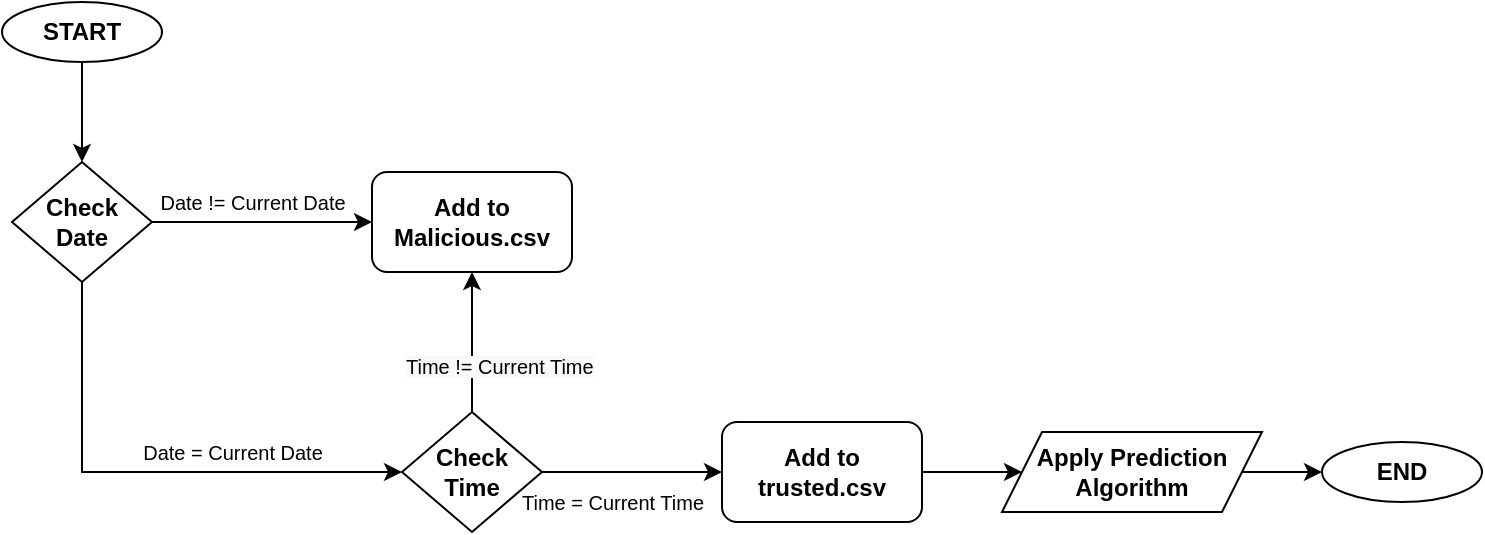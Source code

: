 <mxfile version="17.4.5" type="github">
  <diagram id="B1PNdLK4BTVnZl-o-Ztz" name="Page-1">
    <mxGraphModel dx="1038" dy="579" grid="1" gridSize="10" guides="1" tooltips="1" connect="1" arrows="1" fold="1" page="1" pageScale="1" pageWidth="827" pageHeight="1169" math="0" shadow="0">
      <root>
        <mxCell id="0" />
        <mxCell id="1" parent="0" />
        <mxCell id="i8HvMdjOH0TrA3ug-nIJ-8" style="edgeStyle=orthogonalEdgeStyle;rounded=0;orthogonalLoop=1;jettySize=auto;html=1;exitX=0.5;exitY=1;exitDx=0;exitDy=0;" edge="1" parent="1" source="i8HvMdjOH0TrA3ug-nIJ-1" target="i8HvMdjOH0TrA3ug-nIJ-4">
          <mxGeometry relative="1" as="geometry" />
        </mxCell>
        <mxCell id="i8HvMdjOH0TrA3ug-nIJ-1" value="&lt;b&gt;START&lt;/b&gt;" style="ellipse;whiteSpace=wrap;html=1;" vertex="1" parent="1">
          <mxGeometry x="70" y="70" width="80" height="30" as="geometry" />
        </mxCell>
        <mxCell id="i8HvMdjOH0TrA3ug-nIJ-2" value="&lt;b&gt;END&lt;/b&gt;" style="ellipse;whiteSpace=wrap;html=1;" vertex="1" parent="1">
          <mxGeometry x="730" y="290" width="80" height="30" as="geometry" />
        </mxCell>
        <mxCell id="i8HvMdjOH0TrA3ug-nIJ-9" style="edgeStyle=orthogonalEdgeStyle;rounded=0;orthogonalLoop=1;jettySize=auto;html=1;exitX=1;exitY=0.5;exitDx=0;exitDy=0;" edge="1" parent="1" source="i8HvMdjOH0TrA3ug-nIJ-4" target="i8HvMdjOH0TrA3ug-nIJ-5">
          <mxGeometry relative="1" as="geometry" />
        </mxCell>
        <mxCell id="i8HvMdjOH0TrA3ug-nIJ-10" style="edgeStyle=orthogonalEdgeStyle;rounded=0;orthogonalLoop=1;jettySize=auto;html=1;exitX=0.5;exitY=1;exitDx=0;exitDy=0;entryX=0;entryY=0.5;entryDx=0;entryDy=0;" edge="1" parent="1" source="i8HvMdjOH0TrA3ug-nIJ-4" target="i8HvMdjOH0TrA3ug-nIJ-7">
          <mxGeometry relative="1" as="geometry" />
        </mxCell>
        <mxCell id="i8HvMdjOH0TrA3ug-nIJ-4" value="&lt;b&gt;Check &lt;br&gt;Date&lt;/b&gt;" style="rhombus;whiteSpace=wrap;html=1;" vertex="1" parent="1">
          <mxGeometry x="75" y="150" width="70" height="60" as="geometry" />
        </mxCell>
        <mxCell id="i8HvMdjOH0TrA3ug-nIJ-5" value="&lt;b&gt;Add to Malicious.csv&lt;/b&gt;" style="rounded=1;whiteSpace=wrap;html=1;" vertex="1" parent="1">
          <mxGeometry x="255" y="155" width="100" height="50" as="geometry" />
        </mxCell>
        <mxCell id="i8HvMdjOH0TrA3ug-nIJ-20" style="edgeStyle=orthogonalEdgeStyle;rounded=0;orthogonalLoop=1;jettySize=auto;html=1;exitX=1;exitY=0.5;exitDx=0;exitDy=0;entryX=0;entryY=0.5;entryDx=0;entryDy=0;fontSize=12;" edge="1" parent="1" source="i8HvMdjOH0TrA3ug-nIJ-6" target="i8HvMdjOH0TrA3ug-nIJ-19">
          <mxGeometry relative="1" as="geometry" />
        </mxCell>
        <mxCell id="i8HvMdjOH0TrA3ug-nIJ-6" value="&lt;b&gt;Add to trusted.csv&lt;/b&gt;" style="rounded=1;whiteSpace=wrap;html=1;" vertex="1" parent="1">
          <mxGeometry x="430" y="280" width="100" height="50" as="geometry" />
        </mxCell>
        <mxCell id="i8HvMdjOH0TrA3ug-nIJ-13" style="edgeStyle=orthogonalEdgeStyle;rounded=0;orthogonalLoop=1;jettySize=auto;html=1;exitX=0.5;exitY=0;exitDx=0;exitDy=0;entryX=0.5;entryY=1;entryDx=0;entryDy=0;fontSize=10;" edge="1" parent="1" source="i8HvMdjOH0TrA3ug-nIJ-7" target="i8HvMdjOH0TrA3ug-nIJ-5">
          <mxGeometry relative="1" as="geometry" />
        </mxCell>
        <mxCell id="i8HvMdjOH0TrA3ug-nIJ-14" style="edgeStyle=orthogonalEdgeStyle;rounded=0;orthogonalLoop=1;jettySize=auto;html=1;exitX=1;exitY=0.5;exitDx=0;exitDy=0;entryX=0;entryY=0.5;entryDx=0;entryDy=0;fontSize=10;" edge="1" parent="1" source="i8HvMdjOH0TrA3ug-nIJ-7" target="i8HvMdjOH0TrA3ug-nIJ-6">
          <mxGeometry relative="1" as="geometry" />
        </mxCell>
        <mxCell id="i8HvMdjOH0TrA3ug-nIJ-7" value="&lt;b&gt;Check &lt;br&gt;Time&lt;/b&gt;" style="rhombus;whiteSpace=wrap;html=1;" vertex="1" parent="1">
          <mxGeometry x="270" y="275" width="70" height="60" as="geometry" />
        </mxCell>
        <mxCell id="i8HvMdjOH0TrA3ug-nIJ-11" value="&lt;font style=&quot;font-size: 10px&quot;&gt;Date != Current Date&lt;/font&gt;" style="text;html=1;align=center;verticalAlign=middle;resizable=0;points=[];autosize=1;strokeColor=none;fillColor=none;" vertex="1" parent="1">
          <mxGeometry x="140" y="160" width="110" height="20" as="geometry" />
        </mxCell>
        <mxCell id="i8HvMdjOH0TrA3ug-nIJ-12" value="Date = Current Date" style="text;html=1;align=center;verticalAlign=middle;resizable=0;points=[];autosize=1;strokeColor=none;fillColor=none;fontSize=10;" vertex="1" parent="1">
          <mxGeometry x="130" y="285" width="110" height="20" as="geometry" />
        </mxCell>
        <mxCell id="i8HvMdjOH0TrA3ug-nIJ-15" value="Time = Current Time" style="text;html=1;align=center;verticalAlign=middle;resizable=0;points=[];autosize=1;strokeColor=none;fillColor=none;fontSize=10;" vertex="1" parent="1">
          <mxGeometry x="320" y="310" width="110" height="20" as="geometry" />
        </mxCell>
        <mxCell id="i8HvMdjOH0TrA3ug-nIJ-16" value="&lt;span style=&quot;color: rgb(0 , 0 , 0) ; font-family: &amp;#34;helvetica&amp;#34; ; font-size: 10px ; font-style: normal ; font-weight: 400 ; letter-spacing: normal ; text-align: center ; text-indent: 0px ; text-transform: none ; word-spacing: 0px ; background-color: rgb(248 , 249 , 250) ; display: inline ; float: none&quot;&gt;Time != Current Time&lt;/span&gt;" style="text;whiteSpace=wrap;html=1;fontSize=10;" vertex="1" parent="1">
          <mxGeometry x="270" y="240" width="100" height="20" as="geometry" />
        </mxCell>
        <mxCell id="i8HvMdjOH0TrA3ug-nIJ-21" style="edgeStyle=orthogonalEdgeStyle;rounded=0;orthogonalLoop=1;jettySize=auto;html=1;exitX=1;exitY=0.5;exitDx=0;exitDy=0;entryX=0;entryY=0.5;entryDx=0;entryDy=0;fontSize=12;" edge="1" parent="1" source="i8HvMdjOH0TrA3ug-nIJ-19" target="i8HvMdjOH0TrA3ug-nIJ-2">
          <mxGeometry relative="1" as="geometry" />
        </mxCell>
        <mxCell id="i8HvMdjOH0TrA3ug-nIJ-19" value="&lt;b&gt;&lt;font style=&quot;font-size: 12px&quot;&gt;Apply Prediction Algorithm&lt;/font&gt;&lt;/b&gt;" style="shape=parallelogram;perimeter=parallelogramPerimeter;whiteSpace=wrap;html=1;fixedSize=1;fontSize=10;" vertex="1" parent="1">
          <mxGeometry x="570" y="285" width="130" height="40" as="geometry" />
        </mxCell>
      </root>
    </mxGraphModel>
  </diagram>
</mxfile>
